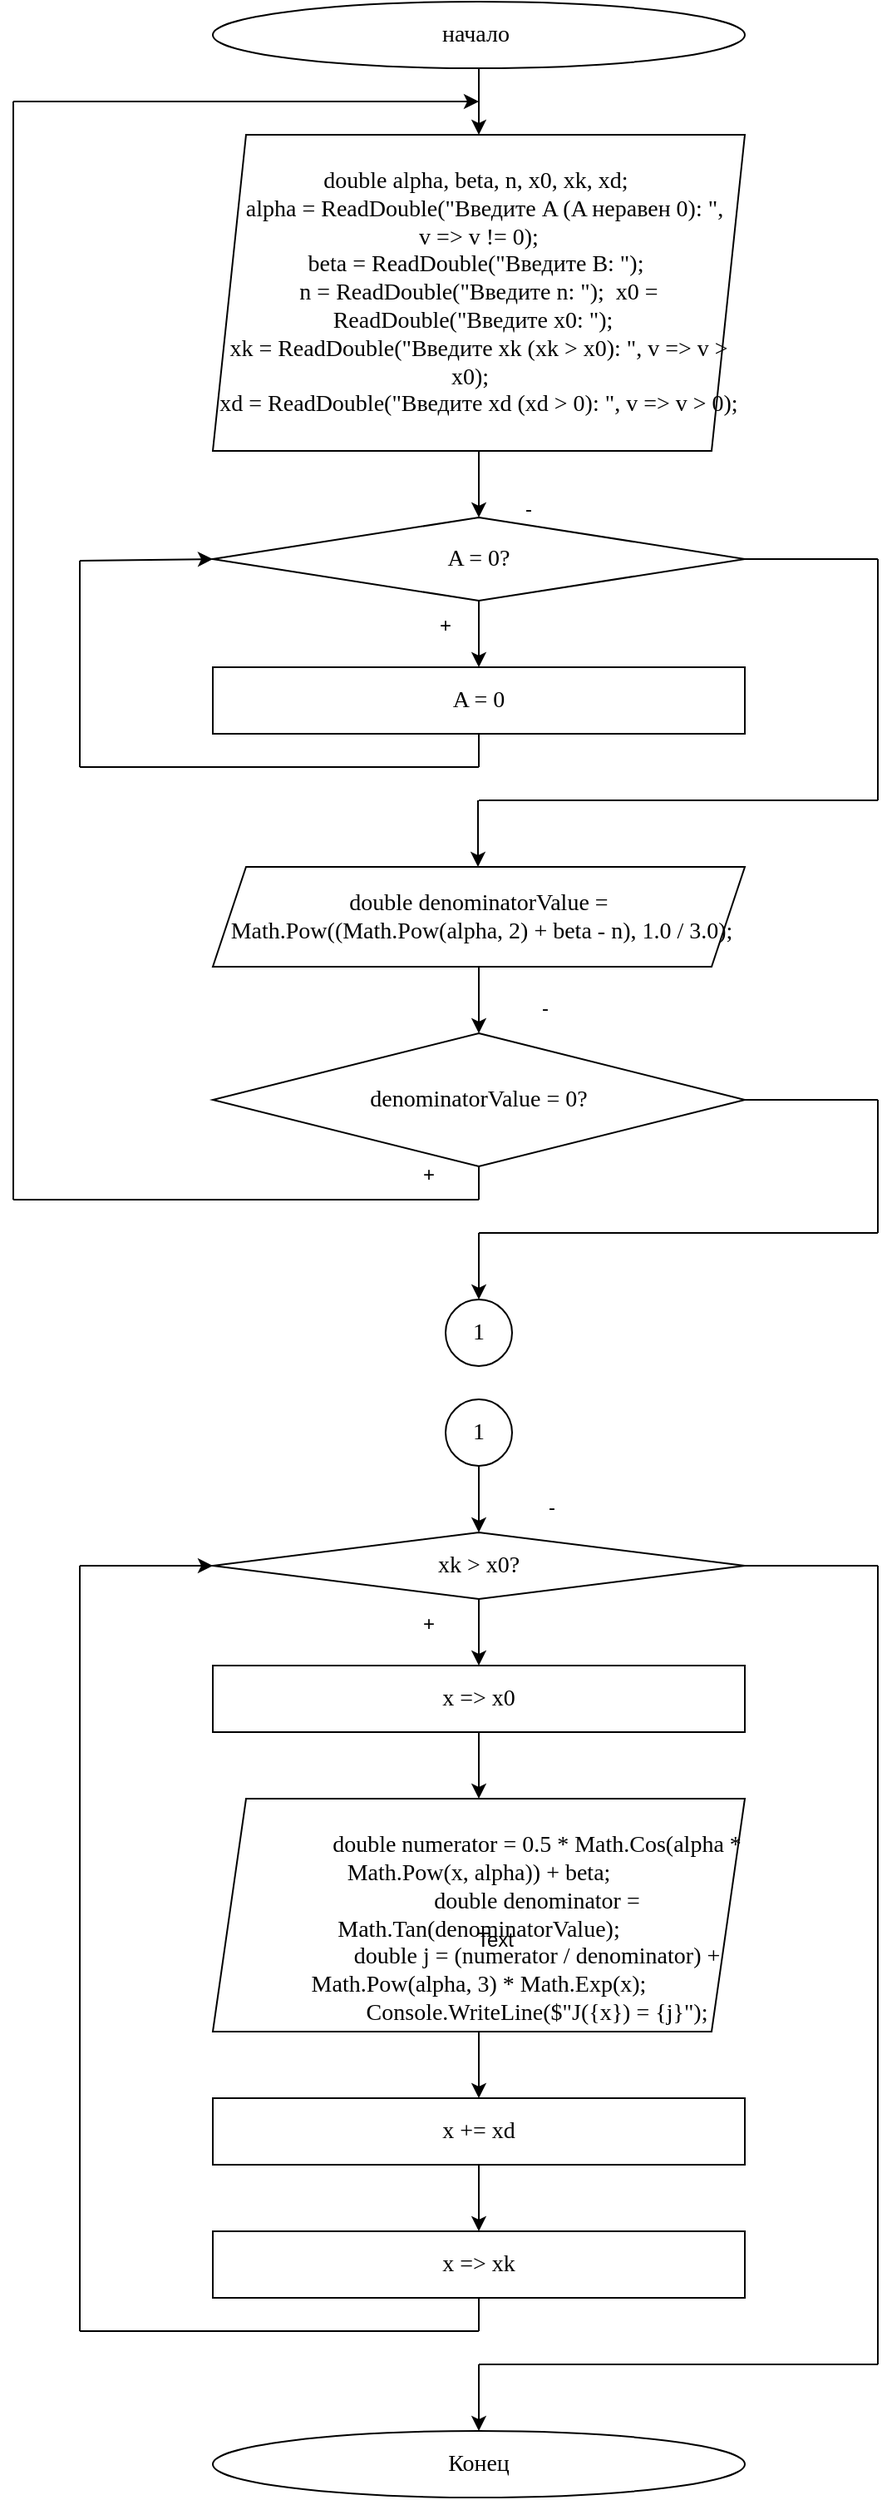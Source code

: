 <mxfile version="26.0.16">
  <diagram name="Страница — 1" id="DdyoLKUv60fv7VQdcR84">
    <mxGraphModel dx="1434" dy="791" grid="1" gridSize="10" guides="1" tooltips="1" connect="1" arrows="1" fold="1" page="1" pageScale="1" pageWidth="827" pageHeight="1169" math="0" shadow="0">
      <root>
        <mxCell id="0" />
        <mxCell id="1" parent="0" />
        <mxCell id="Y3WCDxEsh4pBFjDS7DT2-18" value="" style="edgeStyle=orthogonalEdgeStyle;rounded=0;orthogonalLoop=1;jettySize=auto;html=1;fontFamily=Times New Roman;fontSize=14;" parent="1" source="Y3WCDxEsh4pBFjDS7DT2-1" target="Y3WCDxEsh4pBFjDS7DT2-3" edge="1">
          <mxGeometry relative="1" as="geometry" />
        </mxCell>
        <mxCell id="Y3WCDxEsh4pBFjDS7DT2-1" value="начало&amp;nbsp;" style="ellipse;whiteSpace=wrap;html=1;fontFamily=Times New Roman;fontSize=14;" parent="1" vertex="1">
          <mxGeometry x="240" y="40" width="320" height="40" as="geometry" />
        </mxCell>
        <mxCell id="Y3WCDxEsh4pBFjDS7DT2-17" value="" style="edgeStyle=orthogonalEdgeStyle;rounded=0;orthogonalLoop=1;jettySize=auto;html=1;fontFamily=Times New Roman;fontSize=14;" parent="1" source="Y3WCDxEsh4pBFjDS7DT2-3" target="Y3WCDxEsh4pBFjDS7DT2-4" edge="1">
          <mxGeometry relative="1" as="geometry" />
        </mxCell>
        <mxCell id="Y3WCDxEsh4pBFjDS7DT2-3" value="double alpha, beta, n, x0, xk, xd;&amp;nbsp;&lt;div&gt;&amp;nbsp;&amp;nbsp;alpha = ReadDouble(&quot;Введите A (A неравен 0): &quot;,&lt;/div&gt;&lt;div&gt;&amp;nbsp;v =&amp;gt; v != 0);&amp;nbsp;&lt;/div&gt;&lt;div&gt;beta = ReadDouble(&quot;Введите B: &quot;);&amp;nbsp;&lt;/div&gt;&lt;div&gt;n = ReadDouble(&quot;Введите n: &quot;);&amp;nbsp; x0 = ReadDouble(&quot;Введите x0: &quot;);&amp;nbsp;&amp;nbsp;&lt;/div&gt;&lt;div&gt;xk = ReadDouble(&quot;Введите xk (xk &amp;gt; x0): &quot;, v =&amp;gt; v &amp;gt; x0);&amp;nbsp; &amp;nbsp;&lt;/div&gt;&lt;div&gt;xd = ReadDouble(&quot;Введите xd (xd &amp;gt; 0): &quot;, v =&amp;gt; v &amp;gt; 0);&lt;/div&gt;" style="shape=parallelogram;perimeter=parallelogramPerimeter;whiteSpace=wrap;html=1;fixedSize=1;fontFamily=Times New Roman;fontSize=14;" parent="1" vertex="1">
          <mxGeometry x="240" y="120" width="320" height="190" as="geometry" />
        </mxCell>
        <mxCell id="Y3WCDxEsh4pBFjDS7DT2-12" value="" style="edgeStyle=orthogonalEdgeStyle;rounded=0;orthogonalLoop=1;jettySize=auto;html=1;fontFamily=Times New Roman;fontSize=14;" parent="1" source="Y3WCDxEsh4pBFjDS7DT2-4" target="Y3WCDxEsh4pBFjDS7DT2-5" edge="1">
          <mxGeometry relative="1" as="geometry" />
        </mxCell>
        <mxCell id="Y3WCDxEsh4pBFjDS7DT2-4" value="A = 0?" style="rhombus;whiteSpace=wrap;html=1;fontFamily=Times New Roman;fontSize=14;" parent="1" vertex="1">
          <mxGeometry x="240" y="350" width="320" height="50" as="geometry" />
        </mxCell>
        <mxCell id="Y3WCDxEsh4pBFjDS7DT2-5" value="A = 0" style="rounded=0;whiteSpace=wrap;html=1;fontFamily=Times New Roman;fontSize=14;" parent="1" vertex="1">
          <mxGeometry x="240" y="440" width="320" height="40" as="geometry" />
        </mxCell>
        <mxCell id="Y3WCDxEsh4pBFjDS7DT2-6" value="" style="endArrow=none;html=1;rounded=0;fontFamily=Times New Roman;fontSize=14;" parent="1" edge="1">
          <mxGeometry width="50" height="50" relative="1" as="geometry">
            <mxPoint x="400" y="500" as="sourcePoint" />
            <mxPoint x="400" y="480" as="targetPoint" />
          </mxGeometry>
        </mxCell>
        <mxCell id="Y3WCDxEsh4pBFjDS7DT2-7" value="" style="endArrow=none;html=1;rounded=0;fontFamily=Times New Roman;fontSize=14;" parent="1" edge="1">
          <mxGeometry width="50" height="50" relative="1" as="geometry">
            <mxPoint x="160" y="500" as="sourcePoint" />
            <mxPoint x="400" y="500" as="targetPoint" />
          </mxGeometry>
        </mxCell>
        <mxCell id="Y3WCDxEsh4pBFjDS7DT2-8" value="" style="endArrow=none;html=1;rounded=0;fontFamily=Times New Roman;fontSize=14;" parent="1" edge="1">
          <mxGeometry width="50" height="50" relative="1" as="geometry">
            <mxPoint x="160" y="500" as="sourcePoint" />
            <mxPoint x="160" y="376" as="targetPoint" />
          </mxGeometry>
        </mxCell>
        <mxCell id="Y3WCDxEsh4pBFjDS7DT2-11" value="" style="endArrow=classic;html=1;rounded=0;entryX=0;entryY=0.5;entryDx=0;entryDy=0;fontFamily=Times New Roman;fontSize=14;" parent="1" target="Y3WCDxEsh4pBFjDS7DT2-4" edge="1">
          <mxGeometry width="50" height="50" relative="1" as="geometry">
            <mxPoint x="160" y="376" as="sourcePoint" />
            <mxPoint x="210" y="326" as="targetPoint" />
          </mxGeometry>
        </mxCell>
        <mxCell id="Y3WCDxEsh4pBFjDS7DT2-13" value="" style="endArrow=none;html=1;rounded=0;fontFamily=Times New Roman;fontSize=14;" parent="1" edge="1">
          <mxGeometry width="50" height="50" relative="1" as="geometry">
            <mxPoint x="560" y="375" as="sourcePoint" />
            <mxPoint x="640" y="375" as="targetPoint" />
          </mxGeometry>
        </mxCell>
        <mxCell id="Y3WCDxEsh4pBFjDS7DT2-14" value="" style="endArrow=none;html=1;rounded=0;fontFamily=Times New Roman;fontSize=14;" parent="1" edge="1">
          <mxGeometry width="50" height="50" relative="1" as="geometry">
            <mxPoint x="640" y="375" as="sourcePoint" />
            <mxPoint x="640" y="520" as="targetPoint" />
          </mxGeometry>
        </mxCell>
        <mxCell id="Y3WCDxEsh4pBFjDS7DT2-16" value="" style="endArrow=none;html=1;rounded=0;fontFamily=Times New Roman;fontSize=14;" parent="1" edge="1">
          <mxGeometry width="50" height="50" relative="1" as="geometry">
            <mxPoint x="640" y="520" as="sourcePoint" />
            <mxPoint x="400" y="520" as="targetPoint" />
          </mxGeometry>
        </mxCell>
        <mxCell id="Y3WCDxEsh4pBFjDS7DT2-19" value="" style="endArrow=classic;html=1;rounded=0;fontFamily=Times New Roman;fontSize=14;" parent="1" edge="1">
          <mxGeometry width="50" height="50" relative="1" as="geometry">
            <mxPoint x="399.5" y="520" as="sourcePoint" />
            <mxPoint x="399.5" y="560" as="targetPoint" />
          </mxGeometry>
        </mxCell>
        <mxCell id="Y3WCDxEsh4pBFjDS7DT2-29" value="" style="endArrow=classic;html=1;rounded=0;" parent="1" edge="1">
          <mxGeometry width="50" height="50" relative="1" as="geometry">
            <mxPoint x="120" y="100" as="sourcePoint" />
            <mxPoint x="400" y="100" as="targetPoint" />
          </mxGeometry>
        </mxCell>
        <mxCell id="Y3WCDxEsh4pBFjDS7DT2-41" value="" style="edgeStyle=orthogonalEdgeStyle;rounded=0;orthogonalLoop=1;jettySize=auto;html=1;fontFamily=Times New Roman;fontSize=14;" parent="1" source="Y3WCDxEsh4pBFjDS7DT2-39" target="Y3WCDxEsh4pBFjDS7DT2-40" edge="1">
          <mxGeometry relative="1" as="geometry" />
        </mxCell>
        <mxCell id="Y3WCDxEsh4pBFjDS7DT2-39" value="double denominatorValue =&lt;div&gt;&amp;nbsp;Math.Pow((Math.Pow(alpha, 2) + beta - n), 1.0 / 3.0);&lt;/div&gt;" style="shape=parallelogram;perimeter=parallelogramPerimeter;whiteSpace=wrap;html=1;fixedSize=1;fontFamily=Times New Roman;fontSize=14;" parent="1" vertex="1">
          <mxGeometry x="240" y="560" width="320" height="60" as="geometry" />
        </mxCell>
        <mxCell id="Y3WCDxEsh4pBFjDS7DT2-40" value="denominatorValue = 0?" style="rhombus;whiteSpace=wrap;html=1;fontFamily=Times New Roman;fontSize=14;" parent="1" vertex="1">
          <mxGeometry x="240" y="660" width="320" height="80" as="geometry" />
        </mxCell>
        <mxCell id="Y3WCDxEsh4pBFjDS7DT2-42" value="" style="endArrow=none;html=1;rounded=0;fontFamily=Times New Roman;fontSize=14;" parent="1" edge="1">
          <mxGeometry width="50" height="50" relative="1" as="geometry">
            <mxPoint x="400" y="760" as="sourcePoint" />
            <mxPoint x="400" y="740" as="targetPoint" />
          </mxGeometry>
        </mxCell>
        <mxCell id="Y3WCDxEsh4pBFjDS7DT2-44" value="" style="endArrow=none;html=1;rounded=0;" parent="1" edge="1">
          <mxGeometry width="50" height="50" relative="1" as="geometry">
            <mxPoint x="120" y="760" as="sourcePoint" />
            <mxPoint x="400" y="760" as="targetPoint" />
          </mxGeometry>
        </mxCell>
        <mxCell id="Y3WCDxEsh4pBFjDS7DT2-45" value="" style="endArrow=none;html=1;rounded=0;" parent="1" edge="1">
          <mxGeometry width="50" height="50" relative="1" as="geometry">
            <mxPoint x="120" y="760" as="sourcePoint" />
            <mxPoint x="120" y="100" as="targetPoint" />
          </mxGeometry>
        </mxCell>
        <mxCell id="Y3WCDxEsh4pBFjDS7DT2-46" value="" style="endArrow=none;html=1;rounded=0;fontFamily=Times New Roman;fontSize=14;" parent="1" edge="1">
          <mxGeometry width="50" height="50" relative="1" as="geometry">
            <mxPoint x="560" y="700" as="sourcePoint" />
            <mxPoint x="640" y="700" as="targetPoint" />
          </mxGeometry>
        </mxCell>
        <mxCell id="Y3WCDxEsh4pBFjDS7DT2-47" value="" style="endArrow=none;html=1;rounded=0;fontFamily=Times New Roman;fontSize=14;" parent="1" edge="1">
          <mxGeometry width="50" height="50" relative="1" as="geometry">
            <mxPoint x="640" y="780" as="sourcePoint" />
            <mxPoint x="640" y="700" as="targetPoint" />
          </mxGeometry>
        </mxCell>
        <mxCell id="Y3WCDxEsh4pBFjDS7DT2-48" value="" style="endArrow=none;html=1;rounded=0;fontFamily=Times New Roman;fontSize=14;" parent="1" edge="1">
          <mxGeometry width="50" height="50" relative="1" as="geometry">
            <mxPoint x="400" y="780" as="sourcePoint" />
            <mxPoint x="640" y="780" as="targetPoint" />
          </mxGeometry>
        </mxCell>
        <mxCell id="Y3WCDxEsh4pBFjDS7DT2-49" value="1" style="ellipse;whiteSpace=wrap;html=1;aspect=fixed;fontFamily=Times New Roman;fontSize=14;" parent="1" vertex="1">
          <mxGeometry x="380" y="820" width="40" height="40" as="geometry" />
        </mxCell>
        <mxCell id="Y3WCDxEsh4pBFjDS7DT2-50" value="" style="endArrow=classic;html=1;rounded=0;entryX=0.5;entryY=0;entryDx=0;entryDy=0;fontFamily=Times New Roman;fontSize=14;" parent="1" target="Y3WCDxEsh4pBFjDS7DT2-49" edge="1">
          <mxGeometry width="50" height="50" relative="1" as="geometry">
            <mxPoint x="400" y="780" as="sourcePoint" />
            <mxPoint x="450" y="730" as="targetPoint" />
          </mxGeometry>
        </mxCell>
        <mxCell id="Y3WCDxEsh4pBFjDS7DT2-51" value="1" style="ellipse;whiteSpace=wrap;html=1;aspect=fixed;fontFamily=Times New Roman;fontSize=14;" parent="1" vertex="1">
          <mxGeometry x="380" y="880" width="40" height="40" as="geometry" />
        </mxCell>
        <mxCell id="Y3WCDxEsh4pBFjDS7DT2-53" value="" style="endArrow=classic;html=1;rounded=0;fontFamily=Times New Roman;fontSize=14;" parent="1" edge="1">
          <mxGeometry width="50" height="50" relative="1" as="geometry">
            <mxPoint x="400" y="920" as="sourcePoint" />
            <mxPoint x="400" y="960" as="targetPoint" />
          </mxGeometry>
        </mxCell>
        <mxCell id="Y3WCDxEsh4pBFjDS7DT2-58" value="" style="edgeStyle=orthogonalEdgeStyle;rounded=0;orthogonalLoop=1;jettySize=auto;html=1;fontFamily=Times New Roman;fontSize=14;" parent="1" source="Y3WCDxEsh4pBFjDS7DT2-56" target="Y3WCDxEsh4pBFjDS7DT2-57" edge="1">
          <mxGeometry relative="1" as="geometry" />
        </mxCell>
        <mxCell id="Y3WCDxEsh4pBFjDS7DT2-56" value="xk &amp;gt; x0?" style="rhombus;whiteSpace=wrap;html=1;fontFamily=Times New Roman;fontSize=14;" parent="1" vertex="1">
          <mxGeometry x="240" y="960" width="320" height="40" as="geometry" />
        </mxCell>
        <mxCell id="Y3WCDxEsh4pBFjDS7DT2-60" value="" style="edgeStyle=orthogonalEdgeStyle;rounded=0;orthogonalLoop=1;jettySize=auto;html=1;fontFamily=Times New Roman;fontSize=14;" parent="1" source="Y3WCDxEsh4pBFjDS7DT2-57" target="Y3WCDxEsh4pBFjDS7DT2-59" edge="1">
          <mxGeometry relative="1" as="geometry" />
        </mxCell>
        <mxCell id="Y3WCDxEsh4pBFjDS7DT2-57" value="x =&amp;gt; x0" style="rounded=0;whiteSpace=wrap;html=1;fontFamily=Times New Roman;fontSize=14;" parent="1" vertex="1">
          <mxGeometry x="240" y="1040" width="320" height="40" as="geometry" />
        </mxCell>
        <mxCell id="Y3WCDxEsh4pBFjDS7DT2-62" value="" style="edgeStyle=orthogonalEdgeStyle;rounded=0;orthogonalLoop=1;jettySize=auto;html=1;fontFamily=Times New Roman;fontSize=14;" parent="1" source="Y3WCDxEsh4pBFjDS7DT2-59" target="Y3WCDxEsh4pBFjDS7DT2-61" edge="1">
          <mxGeometry relative="1" as="geometry" />
        </mxCell>
        <mxCell id="Y3WCDxEsh4pBFjDS7DT2-59" value="&lt;div&gt;&lt;br&gt;&lt;/div&gt;&lt;div&gt;&amp;nbsp; &amp;nbsp; &amp;nbsp; &amp;nbsp; &amp;nbsp; &amp;nbsp; &amp;nbsp; &amp;nbsp; &amp;nbsp; &amp;nbsp; double numerator = 0.5 * Math.Cos(alpha * Math.Pow(x, alpha)) + beta;&lt;/div&gt;&lt;div&gt;&amp;nbsp; &amp;nbsp; &amp;nbsp; &amp;nbsp; &amp;nbsp; &amp;nbsp; &amp;nbsp; &amp;nbsp; &amp;nbsp; &amp;nbsp; double denominator = Math.Tan(denominatorValue);&lt;/div&gt;&lt;div&gt;&amp;nbsp; &amp;nbsp; &amp;nbsp; &amp;nbsp; &amp;nbsp; &amp;nbsp; &amp;nbsp; &amp;nbsp; &amp;nbsp; &amp;nbsp; double j = (numerator / denominator) + Math.Pow(alpha, 3) * Math.Exp(x);&lt;/div&gt;&lt;div&gt;&amp;nbsp; &amp;nbsp; &amp;nbsp; &amp;nbsp; &amp;nbsp; &amp;nbsp; &amp;nbsp; &amp;nbsp; &amp;nbsp; &amp;nbsp; Console.WriteLine($&quot;J({x}) = {j}&quot;);&lt;/div&gt;" style="shape=parallelogram;perimeter=parallelogramPerimeter;whiteSpace=wrap;html=1;fixedSize=1;fontFamily=Times New Roman;fontSize=14;" parent="1" vertex="1">
          <mxGeometry x="240" y="1120" width="320" height="140" as="geometry" />
        </mxCell>
        <mxCell id="Y3WCDxEsh4pBFjDS7DT2-64" value="" style="edgeStyle=orthogonalEdgeStyle;rounded=0;orthogonalLoop=1;jettySize=auto;html=1;fontFamily=Times New Roman;fontSize=14;" parent="1" source="Y3WCDxEsh4pBFjDS7DT2-61" target="Y3WCDxEsh4pBFjDS7DT2-63" edge="1">
          <mxGeometry relative="1" as="geometry" />
        </mxCell>
        <mxCell id="Y3WCDxEsh4pBFjDS7DT2-61" value="x += xd" style="rounded=0;whiteSpace=wrap;html=1;fontFamily=Times New Roman;fontSize=14;" parent="1" vertex="1">
          <mxGeometry x="240" y="1300" width="320" height="40" as="geometry" />
        </mxCell>
        <mxCell id="Y3WCDxEsh4pBFjDS7DT2-63" value="x =&amp;gt; xk" style="rounded=0;whiteSpace=wrap;html=1;fontFamily=Times New Roman;fontSize=14;" parent="1" vertex="1">
          <mxGeometry x="240" y="1380" width="320" height="40" as="geometry" />
        </mxCell>
        <mxCell id="Y3WCDxEsh4pBFjDS7DT2-67" value="" style="endArrow=none;html=1;rounded=0;fontFamily=Times New Roman;fontSize=14;" parent="1" edge="1">
          <mxGeometry width="50" height="50" relative="1" as="geometry">
            <mxPoint x="160" y="1440" as="sourcePoint" />
            <mxPoint x="160" y="980" as="targetPoint" />
          </mxGeometry>
        </mxCell>
        <mxCell id="Y3WCDxEsh4pBFjDS7DT2-68" value="" style="endArrow=classic;html=1;rounded=0;entryX=0;entryY=0.5;entryDx=0;entryDy=0;fontFamily=Times New Roman;fontSize=14;" parent="1" target="Y3WCDxEsh4pBFjDS7DT2-56" edge="1">
          <mxGeometry width="50" height="50" relative="1" as="geometry">
            <mxPoint x="160" y="980" as="sourcePoint" />
            <mxPoint x="210" y="930" as="targetPoint" />
          </mxGeometry>
        </mxCell>
        <mxCell id="Y3WCDxEsh4pBFjDS7DT2-69" value="" style="endArrow=none;html=1;rounded=0;fontFamily=Times New Roman;fontSize=14;" parent="1" edge="1">
          <mxGeometry width="50" height="50" relative="1" as="geometry">
            <mxPoint x="560" y="980" as="sourcePoint" />
            <mxPoint x="640" y="980" as="targetPoint" />
          </mxGeometry>
        </mxCell>
        <mxCell id="Y3WCDxEsh4pBFjDS7DT2-70" value="" style="endArrow=none;html=1;rounded=0;fontFamily=Times New Roman;fontSize=14;" parent="1" edge="1">
          <mxGeometry width="50" height="50" relative="1" as="geometry">
            <mxPoint x="640" y="1460" as="sourcePoint" />
            <mxPoint x="640" y="980" as="targetPoint" />
          </mxGeometry>
        </mxCell>
        <mxCell id="Y3WCDxEsh4pBFjDS7DT2-73" value="Конец" style="ellipse;whiteSpace=wrap;html=1;fontFamily=Times New Roman;fontSize=14;" parent="1" vertex="1">
          <mxGeometry x="240" y="1500" width="320" height="40" as="geometry" />
        </mxCell>
        <mxCell id="Y3WCDxEsh4pBFjDS7DT2-74" value="" style="endArrow=none;html=1;rounded=0;" parent="1" edge="1">
          <mxGeometry width="50" height="50" relative="1" as="geometry">
            <mxPoint x="400" y="1440" as="sourcePoint" />
            <mxPoint x="400" y="1420" as="targetPoint" />
          </mxGeometry>
        </mxCell>
        <mxCell id="Y3WCDxEsh4pBFjDS7DT2-75" value="" style="endArrow=none;html=1;rounded=0;" parent="1" edge="1">
          <mxGeometry width="50" height="50" relative="1" as="geometry">
            <mxPoint x="160" y="1440" as="sourcePoint" />
            <mxPoint x="400" y="1440" as="targetPoint" />
          </mxGeometry>
        </mxCell>
        <mxCell id="Y3WCDxEsh4pBFjDS7DT2-76" value="" style="endArrow=none;html=1;rounded=0;" parent="1" edge="1">
          <mxGeometry width="50" height="50" relative="1" as="geometry">
            <mxPoint x="400" y="1460" as="sourcePoint" />
            <mxPoint x="640" y="1460" as="targetPoint" />
          </mxGeometry>
        </mxCell>
        <mxCell id="Y3WCDxEsh4pBFjDS7DT2-77" value="" style="endArrow=classic;html=1;rounded=0;entryX=0.5;entryY=0;entryDx=0;entryDy=0;" parent="1" target="Y3WCDxEsh4pBFjDS7DT2-73" edge="1">
          <mxGeometry width="50" height="50" relative="1" as="geometry">
            <mxPoint x="400" y="1460" as="sourcePoint" />
            <mxPoint x="450" y="1410" as="targetPoint" />
          </mxGeometry>
        </mxCell>
        <mxCell id="IkGDju9L3yZ-9uRjff3P-1" value="Text" style="text;html=1;align=center;verticalAlign=middle;whiteSpace=wrap;rounded=0;" vertex="1" parent="1">
          <mxGeometry x="380" y="1190" width="60" height="30" as="geometry" />
        </mxCell>
        <mxCell id="IkGDju9L3yZ-9uRjff3P-2" value="-" style="text;html=1;align=center;verticalAlign=middle;whiteSpace=wrap;rounded=0;" vertex="1" parent="1">
          <mxGeometry x="414" y="930" width="60" height="30" as="geometry" />
        </mxCell>
        <mxCell id="IkGDju9L3yZ-9uRjff3P-3" value="-" style="text;html=1;align=center;verticalAlign=middle;whiteSpace=wrap;rounded=0;" vertex="1" parent="1">
          <mxGeometry x="400" y="330" width="60" height="30" as="geometry" />
        </mxCell>
        <mxCell id="IkGDju9L3yZ-9uRjff3P-4" value="+" style="text;html=1;align=center;verticalAlign=middle;whiteSpace=wrap;rounded=0;" vertex="1" parent="1">
          <mxGeometry x="350" y="400" width="60" height="30" as="geometry" />
        </mxCell>
        <mxCell id="IkGDju9L3yZ-9uRjff3P-5" value="-" style="text;html=1;align=center;verticalAlign=middle;whiteSpace=wrap;rounded=0;" vertex="1" parent="1">
          <mxGeometry x="410" y="630" width="60" height="30" as="geometry" />
        </mxCell>
        <mxCell id="IkGDju9L3yZ-9uRjff3P-6" value="+" style="text;html=1;align=center;verticalAlign=middle;whiteSpace=wrap;rounded=0;" vertex="1" parent="1">
          <mxGeometry x="340" y="730" width="60" height="30" as="geometry" />
        </mxCell>
        <mxCell id="IkGDju9L3yZ-9uRjff3P-7" value="+" style="text;html=1;align=center;verticalAlign=middle;whiteSpace=wrap;rounded=0;" vertex="1" parent="1">
          <mxGeometry x="340" y="1000" width="60" height="30" as="geometry" />
        </mxCell>
      </root>
    </mxGraphModel>
  </diagram>
</mxfile>
